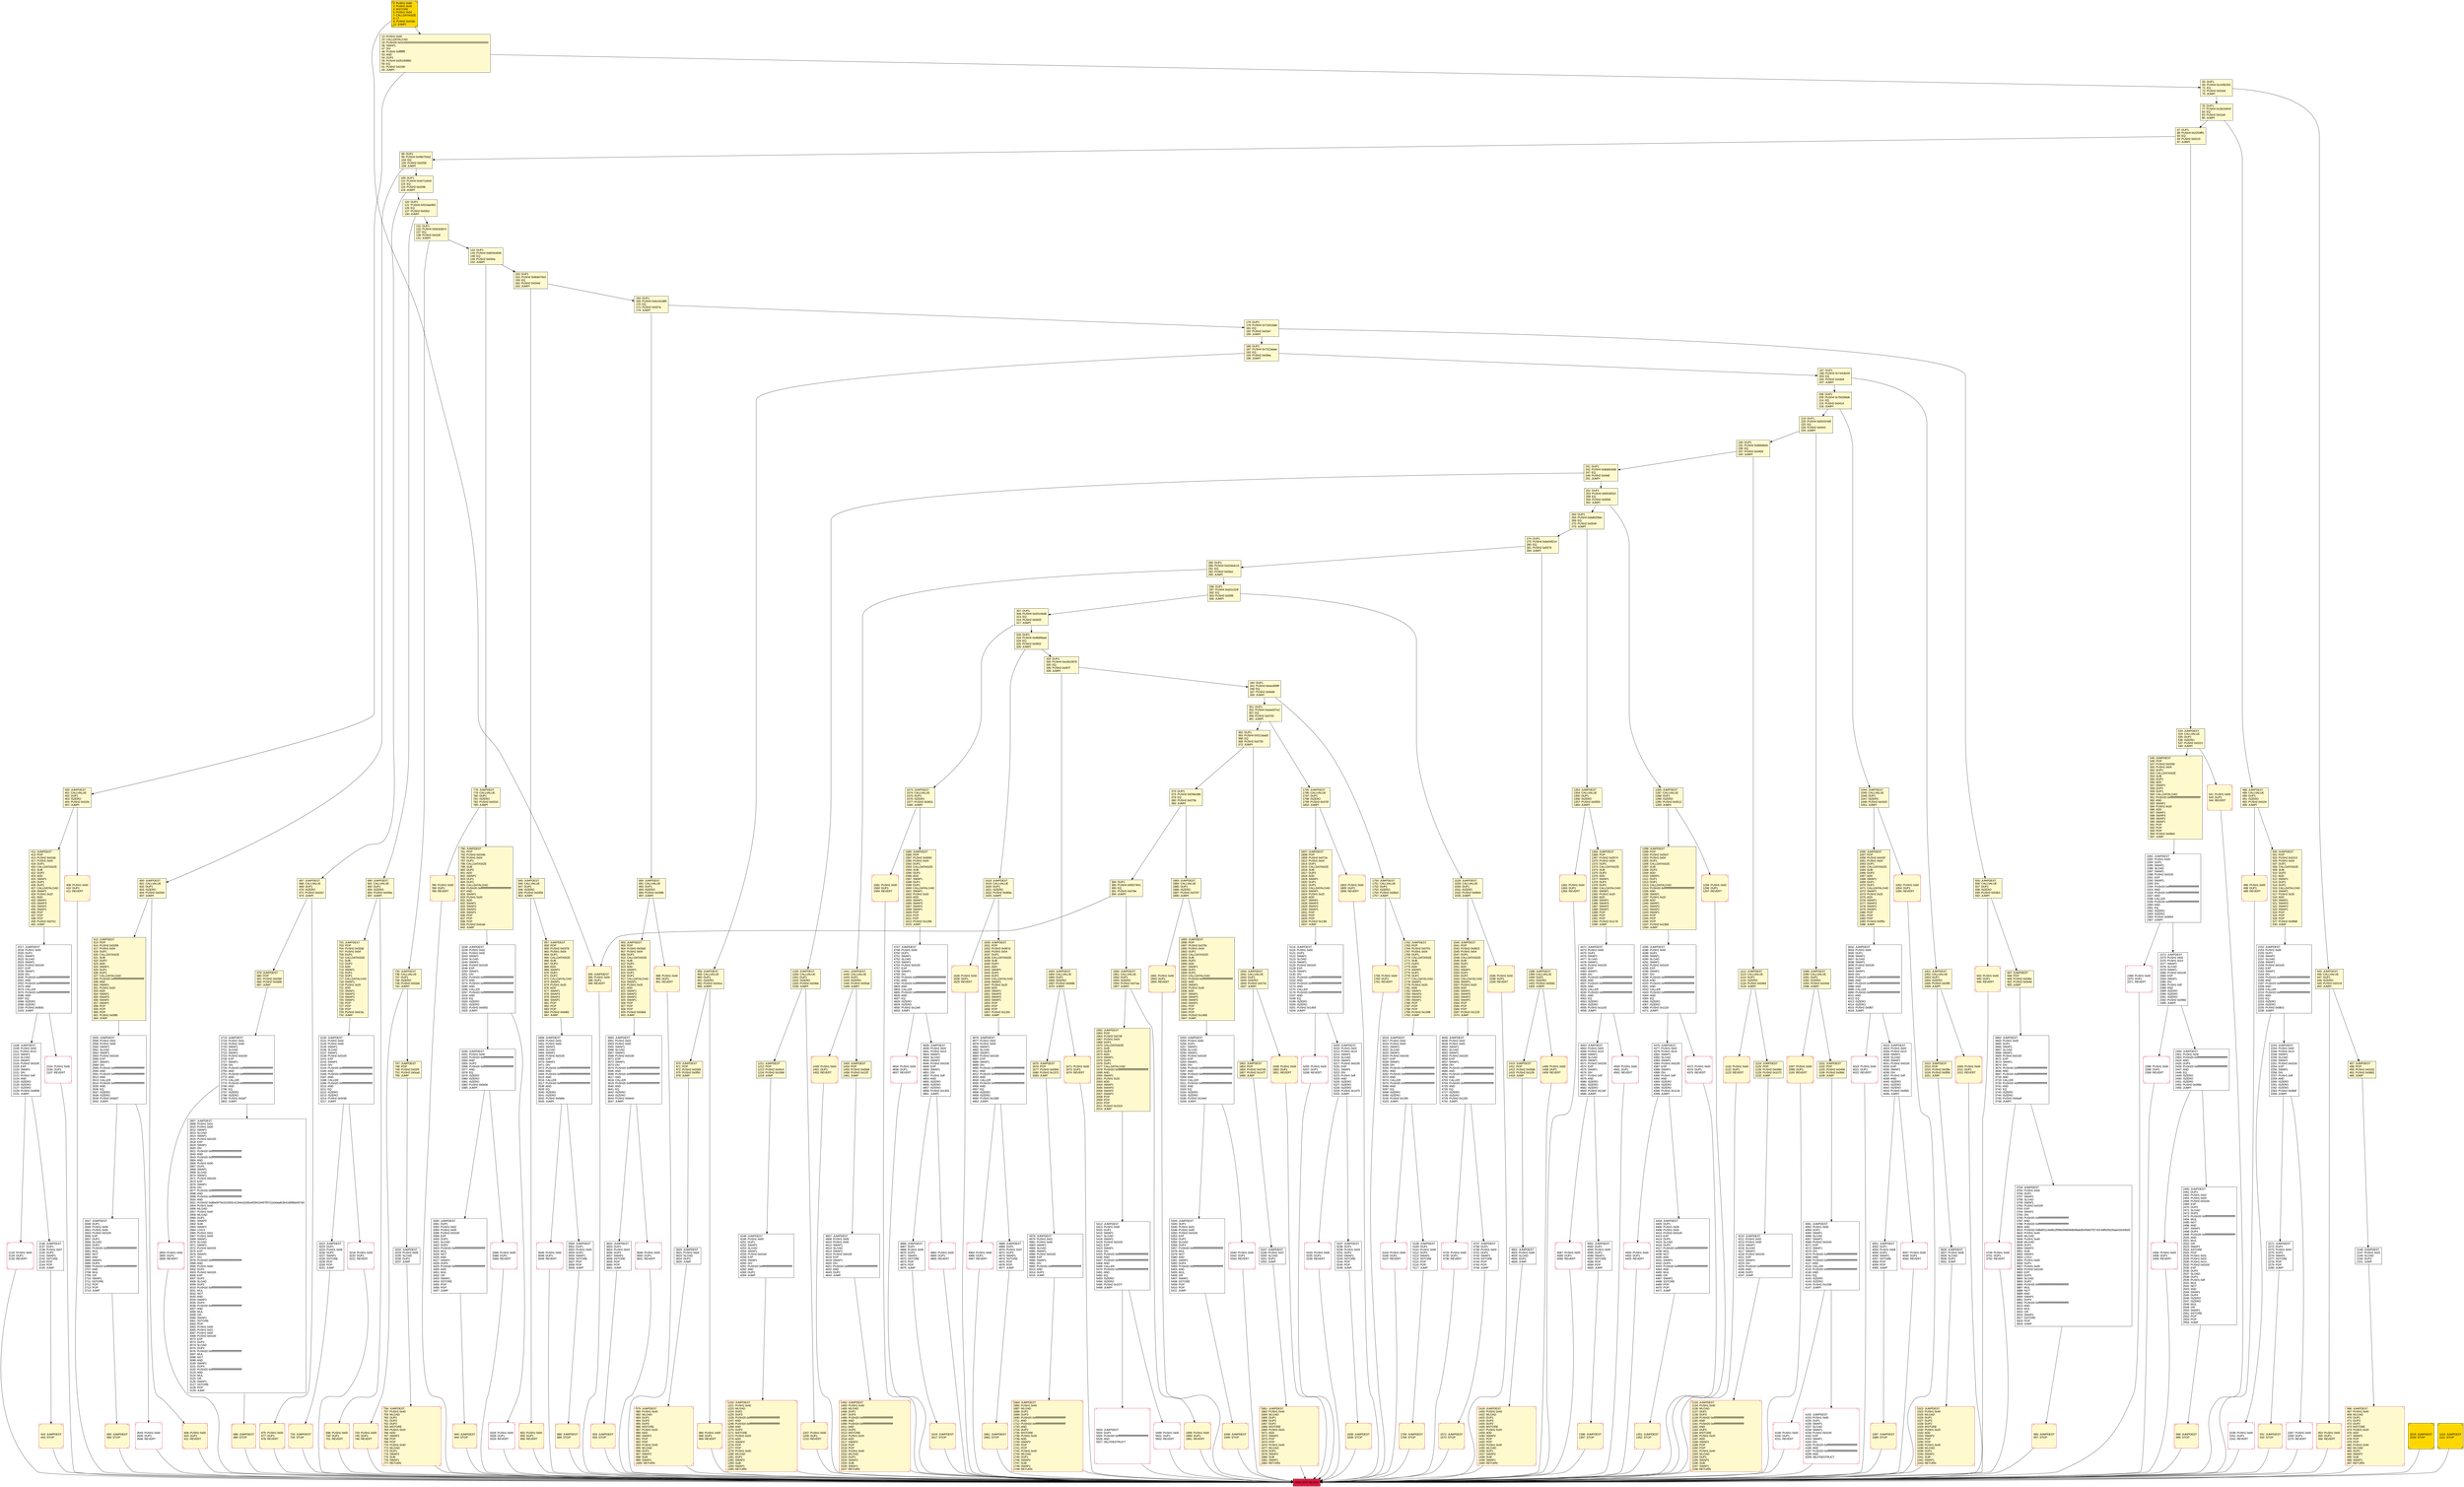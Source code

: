 digraph G {
bgcolor=transparent rankdir=UD;
node [shape=box style=filled color=black fillcolor=white fontname=arial fontcolor=black];
5118 [label="5118: JUMPDEST\l5119: PUSH1 0x00\l5121: DUP1\l5122: SWAP1\l5123: SLOAD\l5124: SWAP1\l5125: PUSH2 0x0100\l5128: EXP\l5129: SWAP1\l5130: DIV\l5131: PUSH20 0xffffffffffffffffffffffffffffffffffffffff\l5152: AND\l5153: PUSH20 0xffffffffffffffffffffffffffffffffffffffff\l5174: AND\l5175: CALLER\l5176: PUSH20 0xffffffffffffffffffffffffffffffffffffffff\l5197: AND\l5198: EQ\l5199: ISZERO\l5200: ISZERO\l5201: PUSH2 0x1459\l5204: JUMPI\l" ];
219 [label="219: DUP1\l220: PUSH4 0x83197ef0\l225: EQ\l226: PUSH2 0x0441\l229: JUMPI\l" fillcolor=lemonchiffon ];
735 [label="735: JUMPDEST\l736: CALLVALUE\l737: DUP1\l738: ISZERO\l739: PUSH2 0x02eb\l742: JUMPI\l" fillcolor=lemonchiffon ];
1958 [label="1958: PUSH1 0x00\l1960: DUP1\l1961: REVERT\l" fillcolor=lemonchiffon shape=Msquare color=crimson ];
1449 [label="1449: PUSH1 0x00\l1451: DUP1\l1452: REVERT\l" fillcolor=lemonchiffon shape=Msquare color=crimson ];
1948 [label="1948: JUMPDEST\l1949: STOP\l" fillcolor=lemonchiffon shape=Msquare color=crimson ];
208 [label="208: DUP1\l209: PUSH4 0x7b02b6de\l214: EQ\l215: PUSH2 0x0414\l218: JUMPI\l" fillcolor=lemonchiffon ];
2152 [label="2152: JUMPDEST\l2153: PUSH1 0x00\l2155: DUP1\l2156: SWAP1\l2157: SLOAD\l2158: SWAP1\l2159: PUSH2 0x0100\l2162: EXP\l2163: SWAP1\l2164: DIV\l2165: PUSH20 0xffffffffffffffffffffffffffffffffffffffff\l2186: AND\l2187: PUSH20 0xffffffffffffffffffffffffffffffffffffffff\l2208: AND\l2209: CALLER\l2210: PUSH20 0xffffffffffffffffffffffffffffffffffffffff\l2231: AND\l2232: EQ\l2233: ISZERO\l2234: ISZERO\l2235: PUSH2 0x08c3\l2238: JUMPI\l" ];
943 [label="943: PUSH1 0x00\l945: DUP1\l946: REVERT\l" fillcolor=lemonchiffon shape=Msquare color=crimson ];
4019 [label="4019: PUSH1 0x00\l4021: DUP1\l4022: REVERT\l" shape=Msquare color=crimson ];
186 [label="186: DUP1\l187: PUSH4 0x7312aaae\l192: EQ\l193: PUSH2 0x03be\l196: JUMPI\l" fillcolor=lemonchiffon ];
1750 [label="1750: JUMPDEST\l1751: CALLVALUE\l1752: DUP1\l1753: ISZERO\l1754: PUSH2 0x06e2\l1757: JUMPI\l" fillcolor=lemonchiffon ];
142 [label="142: DUP1\l143: PUSH4 0x60344938\l148: EQ\l149: PUSH2 0x030a\l152: JUMPI\l" fillcolor=lemonchiffon ];
4152 [label="4152: JUMPDEST\l4153: PUSH1 0x00\l4155: DUP1\l4156: SWAP1\l4157: SLOAD\l4158: SWAP1\l4159: PUSH2 0x0100\l4162: EXP\l4163: SWAP1\l4164: DIV\l4165: PUSH20 0xffffffffffffffffffffffffffffffffffffffff\l4186: AND\l4187: PUSH20 0xffffffffffffffffffffffffffffffffffffffff\l4208: AND\l4209: SELFDESTRUCT\l" shape=Msquare color=crimson ];
1852 [label="1852: JUMPDEST\l1853: POP\l1854: PUSH2 0x0745\l1857: PUSH2 0x147f\l1860: JUMP\l" fillcolor=lemonchiffon ];
362 [label="362: DUP1\l363: PUSH4 0xf213aad2\l368: EQ\l369: PUSH2 0x0730\l372: JUMPI\l" fillcolor=lemonchiffon ];
898 [label="898: PUSH1 0x00\l900: DUP1\l901: REVERT\l" fillcolor=lemonchiffon shape=Msquare color=crimson ];
1630 [label="1630: JUMPDEST\l1631: POP\l1632: PUSH2 0x067d\l1635: PUSH1 0x04\l1637: DUP1\l1638: CALLDATASIZE\l1639: SUB\l1640: DUP2\l1641: ADD\l1642: SWAP1\l1643: DUP1\l1644: DUP1\l1645: CALLDATALOAD\l1646: SWAP1\l1647: PUSH1 0x20\l1649: ADD\l1650: SWAP1\l1651: SWAP3\l1652: SWAP2\l1653: SWAP1\l1654: POP\l1655: POP\l1656: POP\l1657: PUSH2 0x130c\l1660: JUMP\l" fillcolor=lemonchiffon ];
970 [label="970: JUMPDEST\l971: POP\l972: PUSH2 0x03d3\l975: PUSH2 0x0f50\l978: JUMP\l" fillcolor=lemonchiffon ];
679 [label="679: JUMPDEST\l680: POP\l681: PUSH2 0x02b0\l684: PUSH2 0x0a9b\l687: JUMP\l" fillcolor=lemonchiffon ];
956 [label="956: JUMPDEST\l957: STOP\l" fillcolor=lemonchiffon shape=Msquare color=crimson ];
1441 [label="1441: JUMPDEST\l1442: CALLVALUE\l1443: DUP1\l1444: ISZERO\l1445: PUSH2 0x05ad\l1448: JUMPI\l" fillcolor=lemonchiffon ];
902 [label="902: JUMPDEST\l903: POP\l904: PUSH2 0x03a5\l907: PUSH1 0x04\l909: DUP1\l910: CALLDATASIZE\l911: SUB\l912: DUP2\l913: ADD\l914: SWAP1\l915: DUP1\l916: DUP1\l917: CALLDATALOAD\l918: SWAP1\l919: PUSH1 0x20\l921: ADD\l922: SWAP1\l923: SWAP3\l924: SWAP2\l925: SWAP1\l926: POP\l927: POP\l928: POP\l929: PUSH2 0x0de8\l932: JUMP\l" fillcolor=lemonchiffon ];
443 [label="443: JUMPDEST\l444: STOP\l" fillcolor=lemonchiffon shape=Msquare color=crimson ];
933 [label="933: JUMPDEST\l934: STOP\l" fillcolor=lemonchiffon shape=Msquare color=crimson ];
1419 [label="1419: JUMPDEST\l1420: PUSH1 0x40\l1422: MLOAD\l1423: DUP1\l1424: DUP3\l1425: DUP2\l1426: MSTORE\l1427: PUSH1 0x20\l1429: ADD\l1430: SWAP2\l1431: POP\l1432: POP\l1433: PUSH1 0x40\l1435: MLOAD\l1436: DUP1\l1437: SWAP2\l1438: SUB\l1439: SWAP1\l1440: RETURN\l" fillcolor=lemonchiffon shape=Msquare color=crimson ];
408 [label="408: PUSH1 0x00\l410: DUP1\l411: REVERT\l" fillcolor=lemonchiffon shape=Msquare color=crimson ];
2456 [label="2456: PUSH1 0x00\l2458: DUP1\l2459: REVERT\l" shape=Msquare color=crimson ];
690 [label="690: JUMPDEST\l691: CALLVALUE\l692: DUP1\l693: ISZERO\l694: PUSH2 0x02be\l697: JUMPI\l" fillcolor=lemonchiffon ];
0 [label="0: PUSH1 0x80\l2: PUSH1 0x40\l4: MSTORE\l5: PUSH1 0x04\l7: CALLDATASIZE\l8: LT\l9: PUSH2 0x018b\l12: JUMPI\l" fillcolor=lemonchiffon shape=Msquare fillcolor=gold ];
5247 [label="5247: JUMPDEST\l5248: PUSH1 0x07\l5250: SLOAD\l5251: DUP2\l5252: JUMP\l" ];
4587 [label="4587: PUSH1 0x00\l4589: DUP1\l4590: REVERT\l" shape=Msquare color=crimson ];
2015 [label="2015: JUMPDEST\l2016: STOP\l" fillcolor=lemonchiffon shape=Msquare fillcolor=gold ];
1022 [label="1022: JUMPDEST\l1023: PUSH1 0x40\l1025: MLOAD\l1026: DUP1\l1027: DUP3\l1028: DUP2\l1029: MSTORE\l1030: PUSH1 0x20\l1032: ADD\l1033: SWAP2\l1034: POP\l1035: POP\l1036: PUSH1 0x40\l1038: MLOAD\l1039: DUP1\l1040: SWAP2\l1041: SUB\l1042: SWAP1\l1043: RETURN\l" fillcolor=lemonchiffon shape=Msquare color=crimson ];
1009 [label="1009: PUSH1 0x00\l1011: DUP1\l1012: REVERT\l" fillcolor=lemonchiffon shape=Msquare color=crimson ];
1573 [label="1573: JUMPDEST\l1574: CALLVALUE\l1575: DUP1\l1576: ISZERO\l1577: PUSH2 0x0631\l1580: JUMPI\l" fillcolor=lemonchiffon ];
496 [label="496: PUSH1 0x00\l498: DUP1\l499: REVERT\l" fillcolor=lemonchiffon shape=Msquare color=crimson ];
5104 [label="5104: PUSH1 0x00\l5106: DUP1\l5107: REVERT\l" shape=Msquare color=crimson ];
285 [label="285: DUP1\l286: PUSH4 0xd16edc15\l291: EQ\l292: PUSH2 0x05a1\l295: JUMPI\l" fillcolor=lemonchiffon ];
3652 [label="3652: JUMPDEST\l3653: DUP1\l3654: PUSH1 0x03\l3656: DUP2\l3657: SWAP1\l3658: SSTORE\l3659: POP\l3660: POP\l3661: JUMP\l" ];
3232 [label="3232: JUMPDEST\l3233: PUSH1 0x05\l3235: SLOAD\l3236: DUP2\l3237: JUMP\l" ];
958 [label="958: JUMPDEST\l959: CALLVALUE\l960: DUP1\l961: ISZERO\l962: PUSH2 0x03ca\l965: JUMPI\l" fillcolor=lemonchiffon ];
5237 [label="5237: JUMPDEST\l5238: DUP1\l5239: PUSH1 0x04\l5241: DUP2\l5242: SWAP1\l5243: SSTORE\l5244: POP\l5245: POP\l5246: JUMP\l" ];
979 [label="979: JUMPDEST\l980: PUSH1 0x40\l982: MLOAD\l983: DUP1\l984: DUP3\l985: DUP2\l986: MSTORE\l987: PUSH1 0x20\l989: ADD\l990: SWAP2\l991: POP\l992: POP\l993: PUSH1 0x40\l995: MLOAD\l996: DUP1\l997: SWAP2\l998: SUB\l999: SWAP1\l1000: RETURN\l" fillcolor=lemonchiffon shape=Msquare color=crimson ];
466 [label="466: JUMPDEST\l467: PUSH1 0x40\l469: MLOAD\l470: DUP1\l471: DUP3\l472: DUP2\l473: MSTORE\l474: PUSH1 0x20\l476: ADD\l477: SWAP2\l478: POP\l479: POP\l480: PUSH1 0x40\l482: MLOAD\l483: DUP1\l484: SWAP2\l485: SUB\l486: SWAP1\l487: RETURN\l" fillcolor=lemonchiffon shape=Msquare color=crimson ];
453 [label="453: PUSH1 0x00\l455: DUP1\l456: REVERT\l" fillcolor=lemonchiffon shape=Msquare color=crimson ];
1211 [label="1211: JUMPDEST\l1212: POP\l1213: PUSH2 0x04c4\l1216: PUSH2 0x1098\l1219: JUMP\l" fillcolor=lemonchiffon ];
5344 [label="5344: JUMPDEST\l5345: DUP1\l5346: PUSH1 0x01\l5348: PUSH1 0x00\l5350: PUSH2 0x0100\l5353: EXP\l5354: DUP2\l5355: SLOAD\l5356: DUP2\l5357: PUSH20 0xffffffffffffffffffffffffffffffffffffffff\l5378: MUL\l5379: NOT\l5380: AND\l5381: SWAP1\l5382: DUP4\l5383: PUSH20 0xffffffffffffffffffffffffffffffffffffffff\l5404: AND\l5405: MUL\l5406: OR\l5407: SWAP1\l5408: SSTORE\l5409: POP\l5410: POP\l5411: JUMP\l" ];
966 [label="966: PUSH1 0x00\l968: DUP1\l969: REVERT\l" fillcolor=lemonchiffon shape=Msquare color=crimson ];
241 [label="241: DUP1\l242: PUSH4 0x8da5cb5b\l247: EQ\l248: PUSH2 0x04af\l251: JUMPI\l" fillcolor=lemonchiffon ];
4047 [label="4047: PUSH1 0x00\l4049: DUP1\l4050: REVERT\l" shape=Msquare color=crimson ];
4559 [label="4559: PUSH1 0x00\l4561: DUP1\l4562: REVERT\l" shape=Msquare color=crimson ];
600 [label="600: JUMPDEST\l601: CALLVALUE\l602: DUP1\l603: ISZERO\l604: PUSH2 0x0264\l607: JUMPI\l" fillcolor=lemonchiffon ];
274 [label="274: DUP1\l275: PUSH4 0xbe54f214\l280: EQ\l281: PUSH2 0x0576\l284: JUMPI\l" fillcolor=lemonchiffon ];
3390 [label="3390: JUMPDEST\l3391: DUP1\l3392: PUSH1 0x02\l3394: PUSH1 0x00\l3396: PUSH2 0x0100\l3399: EXP\l3400: DUP2\l3401: SLOAD\l3402: DUP2\l3403: PUSH20 0xffffffffffffffffffffffffffffffffffffffff\l3424: MUL\l3425: NOT\l3426: AND\l3427: SWAP1\l3428: DUP4\l3429: PUSH20 0xffffffffffffffffffffffffffffffffffffffff\l3450: AND\l3451: MUL\l3452: OR\l3453: SWAP1\l3454: SSTORE\l3455: POP\l3456: POP\l3457: JUMP\l" ];
3546 [label="3546: PUSH1 0x00\l3548: DUP1\l3549: REVERT\l" shape=Msquare color=crimson ];
230 [label="230: DUP1\l231: PUSH4 0x86b0befc\l236: EQ\l237: PUSH2 0x0458\l240: JUMPI\l" fillcolor=lemonchiffon ];
2136 [label="2136: JUMPDEST\l2137: DUP1\l2138: PUSH1 0x07\l2140: DUP2\l2141: SWAP1\l2142: SSTORE\l2143: POP\l2144: POP\l2145: JUMP\l" ];
1840 [label="1840: JUMPDEST\l1841: CALLVALUE\l1842: DUP1\l1843: ISZERO\l1844: PUSH2 0x073c\l1847: JUMPI\l" fillcolor=lemonchiffon ];
1675 [label="1675: JUMPDEST\l1676: POP\l1677: PUSH2 0x0694\l1680: PUSH2 0x1372\l1683: JUMP\l" fillcolor=lemonchiffon ];
2460 [label="2460: JUMPDEST\l2461: DUP1\l2462: PUSH1 0x02\l2464: PUSH1 0x00\l2466: PUSH2 0x0100\l2469: EXP\l2470: DUP2\l2471: SLOAD\l2472: DUP2\l2473: PUSH20 0xffffffffffffffffffffffffffffffffffffffff\l2494: MUL\l2495: NOT\l2496: AND\l2497: SWAP1\l2498: DUP4\l2499: PUSH20 0xffffffffffffffffffffffffffffffffffffffff\l2520: AND\l2521: MUL\l2522: OR\l2523: SWAP1\l2524: SSTORE\l2525: POP\l2526: PUSH1 0x01\l2528: PUSH1 0x02\l2530: PUSH1 0x14\l2532: PUSH2 0x0100\l2535: EXP\l2536: DUP2\l2537: SLOAD\l2538: DUP2\l2539: PUSH1 0xff\l2541: MUL\l2542: NOT\l2543: AND\l2544: SWAP1\l2545: DUP4\l2546: ISZERO\l2547: ISZERO\l2548: MUL\l2549: OR\l2550: SWAP1\l2551: SSTORE\l2552: POP\l2553: POP\l2554: JUMP\l" ];
1895 [label="1895: JUMPDEST\l1896: POP\l1897: PUSH2 0x079c\l1900: PUSH1 0x04\l1902: DUP1\l1903: CALLDATASIZE\l1904: SUB\l1905: DUP2\l1906: ADD\l1907: SWAP1\l1908: DUP1\l1909: DUP1\l1910: CALLDATALOAD\l1911: PUSH20 0xffffffffffffffffffffffffffffffffffffffff\l1932: AND\l1933: SWAP1\l1934: PUSH1 0x20\l1936: ADD\l1937: SWAP1\l1938: SWAP3\l1939: SWAP2\l1940: SWAP1\l1941: POP\l1942: POP\l1943: POP\l1944: PUSH2 0x1485\l1947: JUMP\l" fillcolor=lemonchiffon ];
65 [label="65: DUP1\l66: PUSH4 0x14361fd1\l71: EQ\l72: PUSH2 0x01bd\l75: JUMPI\l" fillcolor=lemonchiffon ];
4400 [label="4400: PUSH1 0x00\l4402: DUP1\l4403: REVERT\l" shape=Msquare color=crimson ];
412 [label="412: JUMPDEST\l413: POP\l414: PUSH2 0x01bb\l417: PUSH1 0x04\l419: DUP1\l420: CALLDATASIZE\l421: SUB\l422: DUP2\l423: ADD\l424: SWAP1\l425: DUP1\l426: DUP1\l427: CALLDATALOAD\l428: SWAP1\l429: PUSH1 0x20\l431: ADD\l432: SWAP1\l433: SWAP3\l434: SWAP2\l435: SWAP1\l436: POP\l437: POP\l438: POP\l439: PUSH2 0x07e1\l442: JUMP\l" fillcolor=lemonchiffon ];
1793 [label="1793: JUMPDEST\l1794: STOP\l" fillcolor=lemonchiffon shape=Msquare color=crimson ];
612 [label="612: JUMPDEST\l613: POP\l614: PUSH2 0x0299\l617: PUSH1 0x04\l619: DUP1\l620: CALLDATASIZE\l621: SUB\l622: DUP2\l623: ADD\l624: SWAP1\l625: DUP1\l626: DUP1\l627: CALLDATALOAD\l628: PUSH20 0xffffffffffffffffffffffffffffffffffffffff\l649: AND\l650: SWAP1\l651: PUSH1 0x20\l653: ADD\l654: SWAP1\l655: SWAP3\l656: SWAP2\l657: SWAP1\l658: POP\l659: POP\l660: POP\l661: PUSH2 0x09fb\l664: JUMP\l" fillcolor=lemonchiffon ];
947 [label="947: JUMPDEST\l948: POP\l949: PUSH2 0x03bc\l952: PUSH2 0x0e4e\l955: JUMP\l" fillcolor=lemonchiffon ];
1848 [label="1848: PUSH1 0x00\l1850: DUP1\l1851: REVERT\l" fillcolor=lemonchiffon shape=Msquare color=crimson ];
318 [label="318: DUP1\l319: PUSH4 0xd8df9aad\l324: EQ\l325: PUSH2 0x0652\l328: JUMPI\l" fillcolor=lemonchiffon ];
3386 [label="3386: PUSH1 0x00\l3388: DUP1\l3389: REVERT\l" shape=Msquare color=crimson ];
545 [label="545: JUMPDEST\l546: POP\l547: PUSH2 0x0256\l550: PUSH1 0x04\l552: DUP1\l553: CALLDATASIZE\l554: SUB\l555: DUP2\l556: ADD\l557: SWAP1\l558: DUP1\l559: DUP1\l560: CALLDATALOAD\l561: PUSH20 0xffffffffffffffffffffffffffffffffffffffff\l582: AND\l583: SWAP1\l584: PUSH1 0x20\l586: ADD\l587: SWAP1\l588: SWAP3\l589: SWAP2\l590: SWAP1\l591: POP\l592: POP\l593: POP\l594: PUSH2 0x08e9\l597: JUMP\l" fillcolor=lemonchiffon ];
1044 [label="1044: JUMPDEST\l1045: CALLVALUE\l1046: DUP1\l1047: ISZERO\l1048: PUSH2 0x0420\l1051: JUMPI\l" fillcolor=lemonchiffon ];
4061 [label="4061: JUMPDEST\l4062: PUSH1 0x00\l4064: DUP1\l4065: SWAP1\l4066: SLOAD\l4067: SWAP1\l4068: PUSH2 0x0100\l4071: EXP\l4072: SWAP1\l4073: DIV\l4074: PUSH20 0xffffffffffffffffffffffffffffffffffffffff\l4095: AND\l4096: PUSH20 0xffffffffffffffffffffffffffffffffffffffff\l4117: AND\l4118: CALLER\l4119: PUSH20 0xffffffffffffffffffffffffffffffffffffffff\l4140: AND\l4141: EQ\l4142: ISZERO\l4143: ISZERO\l4144: PUSH2 0x1038\l4147: JUMPI\l" ];
457 [label="457: JUMPDEST\l458: POP\l459: PUSH2 0x01d2\l462: PUSH2 0x0862\l465: JUMP\l" fillcolor=lemonchiffon ];
296 [label="296: DUP1\l297: PUSH4 0xd21cf24f\l302: EQ\l303: PUSH2 0x05f8\l306: JUMPI\l" fillcolor=lemonchiffon ];
2281 [label="2281: JUMPDEST\l2282: PUSH1 0x00\l2284: DUP1\l2285: SWAP1\l2286: SLOAD\l2287: SWAP1\l2288: PUSH2 0x0100\l2291: EXP\l2292: SWAP1\l2293: DIV\l2294: PUSH20 0xffffffffffffffffffffffffffffffffffffffff\l2315: AND\l2316: PUSH20 0xffffffffffffffffffffffffffffffffffffffff\l2337: AND\l2338: CALLER\l2339: PUSH20 0xffffffffffffffffffffffffffffffffffffffff\l2360: AND\l2361: EQ\l2362: ISZERO\l2363: ISZERO\l2364: PUSH2 0x0944\l2367: JUMPI\l" ];
1803 [label="1803: PUSH1 0x00\l1805: DUP1\l1806: REVERT\l" fillcolor=lemonchiffon shape=Msquare color=crimson ];
4737 [label="4737: JUMPDEST\l4738: DUP1\l4739: PUSH1 0x04\l4741: DUP2\l4742: SWAP1\l4743: SSTORE\l4744: POP\l4745: POP\l4746: JUMP\l" ];
263 [label="263: DUP1\l264: PUSH4 0xbd6206ec\l269: EQ\l270: PUSH2 0x0549\l273: JUMPI\l" fillcolor=lemonchiffon ];
702 [label="702: JUMPDEST\l703: POP\l704: PUSH2 0x02dd\l707: PUSH1 0x04\l709: DUP1\l710: CALLDATASIZE\l711: SUB\l712: DUP2\l713: ADD\l714: SWAP1\l715: DUP1\l716: DUP1\l717: CALLDATALOAD\l718: SWAP1\l719: PUSH1 0x20\l721: ADD\l722: SWAP1\l723: SWAP3\l724: SWAP2\l725: SWAP1\l726: POP\l727: POP\l728: POP\l729: PUSH2 0x0c3a\l732: JUMP\l" fillcolor=lemonchiffon ];
1294 [label="1294: PUSH1 0x00\l1296: DUP1\l1297: REVERT\l" fillcolor=lemonchiffon shape=Msquare color=crimson ];
786 [label="786: PUSH1 0x00\l788: DUP1\l789: REVERT\l" fillcolor=lemonchiffon shape=Msquare color=crimson ];
3222 [label="3222: JUMPDEST\l3223: DUP1\l3224: PUSH1 0x08\l3226: DUP2\l3227: SWAP1\l3228: SSTORE\l3229: POP\l3230: POP\l3231: JUMP\l" ];
4372 [label="4372: PUSH1 0x00\l4374: DUP1\l4375: REVERT\l" shape=Msquare color=crimson ];
1838 [label="1838: JUMPDEST\l1839: STOP\l" fillcolor=lemonchiffon shape=Msquare color=crimson ];
1199 [label="1199: JUMPDEST\l1200: CALLVALUE\l1201: DUP1\l1202: ISZERO\l1203: PUSH2 0x04bb\l1206: JUMPI\l" fillcolor=lemonchiffon ];
1891 [label="1891: PUSH1 0x00\l1893: DUP1\l1894: REVERT\l" fillcolor=lemonchiffon shape=Msquare color=crimson ];
2647 [label="2647: JUMPDEST\l2648: DUP1\l2649: PUSH1 0x09\l2651: PUSH1 0x00\l2653: PUSH2 0x0100\l2656: EXP\l2657: DUP2\l2658: SLOAD\l2659: DUP2\l2660: PUSH20 0xffffffffffffffffffffffffffffffffffffffff\l2681: MUL\l2682: NOT\l2683: AND\l2684: SWAP1\l2685: DUP4\l2686: PUSH20 0xffffffffffffffffffffffffffffffffffffffff\l2707: AND\l2708: MUL\l2709: OR\l2710: SWAP1\l2711: SSTORE\l2712: POP\l2713: POP\l2714: JUMP\l" ];
2146 [label="2146: JUMPDEST\l2147: PUSH1 0x03\l2149: SLOAD\l2150: DUP2\l2151: JUMP\l" ];
4964 [label="4964: PUSH1 0x00\l4966: DUP1\l4967: REVERT\l" shape=Msquare color=crimson ];
131 [label="131: DUP1\l132: PUSH4 0x5e3cbb7c\l137: EQ\l138: PUSH2 0x02df\l141: JUMPI\l" fillcolor=lemonchiffon ];
790 [label="790: JUMPDEST\l791: POP\l792: PUSH2 0x034b\l795: PUSH1 0x04\l797: DUP1\l798: CALLDATASIZE\l799: SUB\l800: DUP2\l801: ADD\l802: SWAP1\l803: DUP1\l804: DUP1\l805: CALLDATALOAD\l806: PUSH20 0xffffffffffffffffffffffffffffffffffffffff\l827: AND\l828: SWAP1\l829: PUSH1 0x20\l831: ADD\l832: SWAP1\l833: SWAP3\l834: SWAP2\l835: SWAP1\l836: POP\l837: POP\l838: POP\l839: PUSH2 0x0ca6\l842: JUMP\l" fillcolor=lemonchiffon ];
2271 [label="2271: JUMPDEST\l2272: DUP1\l2273: PUSH1 0x03\l2275: DUP2\l2276: SWAP1\l2277: SSTORE\l2278: POP\l2279: POP\l2280: JUMP\l" ];
2017 [label="2017: JUMPDEST\l2018: PUSH1 0x00\l2020: DUP1\l2021: SWAP1\l2022: SLOAD\l2023: SWAP1\l2024: PUSH2 0x0100\l2027: EXP\l2028: SWAP1\l2029: DIV\l2030: PUSH20 0xffffffffffffffffffffffffffffffffffffffff\l2051: AND\l2052: PUSH20 0xffffffffffffffffffffffffffffffffffffffff\l2073: AND\l2074: CALLER\l2075: PUSH20 0xffffffffffffffffffffffffffffffffffffffff\l2096: AND\l2097: EQ\l2098: ISZERO\l2099: ISZERO\l2100: PUSH2 0x083c\l2103: JUMPI\l" ];
2715 [label="2715: JUMPDEST\l2716: PUSH1 0x01\l2718: PUSH1 0x00\l2720: SWAP1\l2721: SLOAD\l2722: SWAP1\l2723: PUSH2 0x0100\l2726: EXP\l2727: SWAP1\l2728: DIV\l2729: PUSH20 0xffffffffffffffffffffffffffffffffffffffff\l2750: AND\l2751: PUSH20 0xffffffffffffffffffffffffffffffffffffffff\l2772: AND\l2773: CALLER\l2774: PUSH20 0xffffffffffffffffffffffffffffffffffffffff\l2795: AND\l2796: EQ\l2797: ISZERO\l2798: ISZERO\l2799: PUSH2 0x0af7\l2802: JUMPI\l" ];
4607 [label="4607: JUMPDEST\l4608: PUSH1 0x09\l4610: PUSH1 0x00\l4612: SWAP1\l4613: SLOAD\l4614: SWAP1\l4615: PUSH2 0x0100\l4618: EXP\l4619: SWAP1\l4620: DIV\l4621: PUSH20 0xffffffffffffffffffffffffffffffffffffffff\l4642: AND\l4643: DUP2\l4644: JUMP\l" ];
109 [label="109: DUP1\l110: PUSH4 0x4e71e0c8\l115: EQ\l116: PUSH2 0x029b\l119: JUMPI\l" fillcolor=lemonchiffon ];
778 [label="778: JUMPDEST\l779: CALLVALUE\l780: DUP1\l781: ISZERO\l782: PUSH2 0x0316\l785: JUMPI\l" fillcolor=lemonchiffon ];
1351 [label="1351: JUMPDEST\l1352: STOP\l" fillcolor=lemonchiffon shape=Msquare color=crimson ];
153 [label="153: DUP1\l154: PUSH4 0x6b847dc0\l159: EQ\l160: PUSH2 0x034d\l163: JUMPI\l" fillcolor=lemonchiffon ];
3130 [label="3130: JUMPDEST\l3131: PUSH1 0x02\l3133: PUSH1 0x00\l3135: SWAP1\l3136: SLOAD\l3137: SWAP1\l3138: PUSH2 0x0100\l3141: EXP\l3142: SWAP1\l3143: DIV\l3144: PUSH20 0xffffffffffffffffffffffffffffffffffffffff\l3165: AND\l3166: PUSH20 0xffffffffffffffffffffffffffffffffffffffff\l3187: AND\l3188: CALLER\l3189: PUSH20 0xffffffffffffffffffffffffffffffffffffffff\l3210: AND\l3211: EQ\l3212: ISZERO\l3213: ISZERO\l3214: PUSH2 0x0c96\l3217: JUMPI\l" ];
1365 [label="1365: JUMPDEST\l1366: POP\l1367: PUSH2 0x0574\l1370: PUSH1 0x04\l1372: DUP1\l1373: CALLDATASIZE\l1374: SUB\l1375: DUP2\l1376: ADD\l1377: SWAP1\l1378: DUP1\l1379: DUP1\l1380: CALLDATALOAD\l1381: SWAP1\l1382: PUSH1 0x20\l1384: ADD\l1385: SWAP1\l1386: SWAP3\l1387: SWAP2\l1388: SWAP1\l1389: POP\l1390: POP\l1391: POP\l1392: PUSH2 0x1178\l1395: JUMP\l" fillcolor=lemonchiffon ];
3560 [label="3560: JUMPDEST\l3561: PUSH1 0x02\l3563: PUSH1 0x00\l3565: SWAP1\l3566: SLOAD\l3567: SWAP1\l3568: PUSH2 0x0100\l3571: EXP\l3572: SWAP1\l3573: DIV\l3574: PUSH20 0xffffffffffffffffffffffffffffffffffffffff\l3595: AND\l3596: PUSH20 0xffffffffffffffffffffffffffffffffffffffff\l3617: AND\l3618: CALLER\l3619: PUSH20 0xffffffffffffffffffffffffffffffffffffffff\l3640: AND\l3641: EQ\l3642: ISZERO\l3643: ISZERO\l3644: PUSH2 0x0e44\l3647: JUMPI\l" ];
5499 [label="5499: PUSH1 0x00\l5501: DUP1\l5502: REVERT\l" shape=Msquare color=crimson ];
843 [label="843: JUMPDEST\l844: STOP\l" fillcolor=lemonchiffon shape=Msquare color=crimson ];
1406 [label="1406: PUSH1 0x00\l1408: DUP1\l1409: REVERT\l" fillcolor=lemonchiffon shape=Msquare color=crimson ];
1396 [label="1396: JUMPDEST\l1397: STOP\l" fillcolor=lemonchiffon shape=Msquare color=crimson ];
2368 [label="2368: PUSH1 0x00\l2370: DUP1\l2371: REVERT\l" shape=Msquare color=crimson ];
1462 [label="1462: JUMPDEST\l1463: PUSH1 0x40\l1465: MLOAD\l1466: DUP1\l1467: DUP3\l1468: PUSH20 0xffffffffffffffffffffffffffffffffffffffff\l1489: AND\l1490: PUSH20 0xffffffffffffffffffffffffffffffffffffffff\l1511: AND\l1512: DUP2\l1513: MSTORE\l1514: PUSH1 0x20\l1516: ADD\l1517: SWAP2\l1518: POP\l1519: POP\l1520: PUSH1 0x40\l1522: MLOAD\l1523: DUP1\l1524: SWAP2\l1525: SUB\l1526: SWAP1\l1527: RETURN\l" fillcolor=lemonchiffon shape=Msquare color=crimson ];
1795 [label="1795: JUMPDEST\l1796: CALLVALUE\l1797: DUP1\l1798: ISZERO\l1799: PUSH2 0x070f\l1802: JUMPI\l" fillcolor=lemonchiffon ];
888 [label="888: JUMPDEST\l889: STOP\l" fillcolor=lemonchiffon shape=Msquare color=crimson ];
4978 [label="4978: JUMPDEST\l4979: PUSH1 0x01\l4981: PUSH1 0x00\l4983: SWAP1\l4984: SLOAD\l4985: SWAP1\l4986: PUSH2 0x0100\l4989: EXP\l4990: SWAP1\l4991: DIV\l4992: PUSH20 0xffffffffffffffffffffffffffffffffffffffff\l5013: AND\l5014: DUP2\l5015: JUMP\l" ];
2400 [label="2400: JUMPDEST\l2401: PUSH1 0x00\l2403: PUSH20 0xffffffffffffffffffffffffffffffffffffffff\l2424: AND\l2425: DUP2\l2426: PUSH20 0xffffffffffffffffffffffffffffffffffffffff\l2447: AND\l2448: EQ\l2449: ISZERO\l2450: ISZERO\l2451: ISZERO\l2452: PUSH2 0x099c\l2455: JUMPI\l" ];
1361 [label="1361: PUSH1 0x00\l1363: DUP1\l1364: REVERT\l" fillcolor=lemonchiffon shape=Msquare color=crimson ];
4472 [label="4472: JUMPDEST\l4473: PUSH1 0x00\l4475: DUP1\l4476: SWAP1\l4477: SLOAD\l4478: SWAP1\l4479: PUSH2 0x0100\l4482: EXP\l4483: SWAP1\l4484: DIV\l4485: PUSH20 0xffffffffffffffffffffffffffffffffffffffff\l4506: AND\l4507: PUSH20 0xffffffffffffffffffffffffffffffffffffffff\l4528: AND\l4529: CALLER\l4530: PUSH20 0xffffffffffffffffffffffffffffffffffffffff\l4551: AND\l4552: EQ\l4553: ISZERO\l4554: ISZERO\l4555: PUSH2 0x11d3\l4558: JUMPI\l" ];
853 [label="853: PUSH1 0x00\l855: DUP1\l856: REVERT\l" fillcolor=lemonchiffon shape=Msquare color=crimson ];
1861 [label="1861: JUMPDEST\l1862: PUSH1 0x40\l1864: MLOAD\l1865: DUP1\l1866: DUP3\l1867: DUP2\l1868: MSTORE\l1869: PUSH1 0x20\l1871: ADD\l1872: SWAP2\l1873: POP\l1874: POP\l1875: PUSH1 0x40\l1877: MLOAD\l1878: DUP1\l1879: SWAP2\l1880: SUB\l1881: SWAP1\l1882: RETURN\l" fillcolor=lemonchiffon shape=Msquare color=crimson ];
2372 [label="2372: JUMPDEST\l2373: PUSH1 0x02\l2375: PUSH1 0x14\l2377: SWAP1\l2378: SLOAD\l2379: SWAP1\l2380: PUSH2 0x0100\l2383: EXP\l2384: SWAP1\l2385: DIV\l2386: PUSH1 0xff\l2388: AND\l2389: ISZERO\l2390: ISZERO\l2391: ISZERO\l2392: PUSH2 0x0960\l2395: JUMPI\l" ];
1286 [label="1286: JUMPDEST\l1287: CALLVALUE\l1288: DUP1\l1289: ISZERO\l1290: PUSH2 0x0512\l1293: JUMPI\l" fillcolor=lemonchiffon ];
1883 [label="1883: JUMPDEST\l1884: CALLVALUE\l1885: DUP1\l1886: ISZERO\l1887: PUSH2 0x0767\l1890: JUMPI\l" fillcolor=lemonchiffon ];
1001 [label="1001: JUMPDEST\l1002: CALLVALUE\l1003: DUP1\l1004: ISZERO\l1005: PUSH2 0x03f5\l1008: JUMPI\l" fillcolor=lemonchiffon ];
2396 [label="2396: PUSH1 0x00\l2398: DUP1\l2399: REVERT\l" shape=Msquare color=crimson ];
1089 [label="1089: JUMPDEST\l1090: CALLVALUE\l1091: DUP1\l1092: ISZERO\l1093: PUSH2 0x044d\l1096: JUMPI\l" fillcolor=lemonchiffon ];
2555 [label="2555: JUMPDEST\l2556: PUSH1 0x02\l2558: PUSH1 0x00\l2560: SWAP1\l2561: SLOAD\l2562: SWAP1\l2563: PUSH2 0x0100\l2566: EXP\l2567: SWAP1\l2568: DIV\l2569: PUSH20 0xffffffffffffffffffffffffffffffffffffffff\l2590: AND\l2591: PUSH20 0xffffffffffffffffffffffffffffffffffffffff\l2612: AND\l2613: CALLER\l2614: PUSH20 0xffffffffffffffffffffffffffffffffffffffff\l2635: AND\l2636: EQ\l2637: ISZERO\l2638: ISZERO\l2639: PUSH2 0x0a57\l2642: JUMPI\l" ];
675 [label="675: PUSH1 0x00\l677: DUP1\l678: REVERT\l" fillcolor=lemonchiffon shape=Msquare color=crimson ];
3749 [label="3749: PUSH1 0x00\l3751: DUP1\l3752: REVERT\l" shape=Msquare color=crimson ];
890 [label="890: JUMPDEST\l891: CALLVALUE\l892: DUP1\l893: ISZERO\l894: PUSH2 0x0386\l897: JUMPI\l" fillcolor=lemonchiffon ];
665 [label="665: JUMPDEST\l666: STOP\l" fillcolor=lemonchiffon shape=Msquare color=crimson ];
488 [label="488: JUMPDEST\l489: CALLVALUE\l490: DUP1\l491: ISZERO\l492: PUSH2 0x01f4\l495: JUMPI\l" fillcolor=lemonchiffon ];
4838 [label="4838: JUMPDEST\l4839: PUSH1 0x02\l4841: PUSH1 0x14\l4843: SWAP1\l4844: SLOAD\l4845: SWAP1\l4846: PUSH2 0x0100\l4849: EXP\l4850: SWAP1\l4851: DIV\l4852: PUSH1 0xff\l4854: AND\l4855: ISZERO\l4856: ISZERO\l4857: ISZERO\l4858: PUSH2 0x1302\l4861: JUMPI\l" ];
1207 [label="1207: PUSH1 0x00\l1209: DUP1\l1210: REVERT\l" fillcolor=lemonchiffon shape=Msquare color=crimson ];
1124 [label="1124: JUMPDEST\l1125: POP\l1126: PUSH2 0x046d\l1129: PUSH2 0x1072\l1132: JUMP\l" fillcolor=lemonchiffon ];
698 [label="698: PUSH1 0x00\l700: DUP1\l701: REVERT\l" fillcolor=lemonchiffon shape=Msquare color=crimson ];
98 [label="98: DUP1\l99: PUSH4 0x46b753a2\l104: EQ\l105: PUSH2 0x0258\l108: JUMPI\l" fillcolor=lemonchiffon ];
2239 [label="2239: PUSH1 0x00\l2241: DUP1\l2242: REVERT\l" shape=Msquare color=crimson ];
5412 [label="5412: JUMPDEST\l5413: PUSH1 0x00\l5415: DUP1\l5416: SWAP1\l5417: SLOAD\l5418: SWAP1\l5419: PUSH2 0x0100\l5422: EXP\l5423: SWAP1\l5424: DIV\l5425: PUSH20 0xffffffffffffffffffffffffffffffffffffffff\l5446: AND\l5447: PUSH20 0xffffffffffffffffffffffffffffffffffffffff\l5468: AND\l5469: CALLER\l5470: PUSH20 0xffffffffffffffffffffffffffffffffffffffff\l5491: AND\l5492: EQ\l5493: ISZERO\l5494: ISZERO\l5495: PUSH2 0x157f\l5498: JUMPI\l" ];
3330 [label="3330: JUMPDEST\l3331: PUSH1 0x00\l3333: PUSH20 0xffffffffffffffffffffffffffffffffffffffff\l3354: AND\l3355: DUP2\l3356: PUSH20 0xffffffffffffffffffffffffffffffffffffffff\l3377: AND\l3378: EQ\l3379: ISZERO\l3380: ISZERO\l3381: ISZERO\l3382: PUSH2 0x0d3e\l3385: JUMPI\l" ];
1398 [label="1398: JUMPDEST\l1399: CALLVALUE\l1400: DUP1\l1401: ISZERO\l1402: PUSH2 0x0582\l1405: JUMPI\l" fillcolor=lemonchiffon ];
688 [label="688: JUMPDEST\l689: STOP\l" fillcolor=lemonchiffon shape=Msquare color=crimson ];
500 [label="500: JUMPDEST\l501: POP\l502: PUSH2 0x0213\l505: PUSH1 0x04\l507: DUP1\l508: CALLDATASIZE\l509: SUB\l510: DUP2\l511: ADD\l512: SWAP1\l513: DUP1\l514: DUP1\l515: CALLDATALOAD\l516: SWAP1\l517: PUSH1 0x20\l519: ADD\l520: SWAP1\l521: SWAP3\l522: SWAP2\l523: SWAP1\l524: POP\l525: POP\l526: POP\l527: PUSH2 0x0868\l530: JUMP\l" fillcolor=lemonchiffon ];
1453 [label="1453: JUMPDEST\l1454: POP\l1455: PUSH2 0x05b6\l1458: PUSH2 0x11ff\l1461: JUMP\l" fillcolor=lemonchiffon ];
1671 [label="1671: PUSH1 0x00\l1673: DUP1\l1674: REVERT\l" fillcolor=lemonchiffon shape=Msquare color=crimson ];
3662 [label="3662: JUMPDEST\l3663: PUSH1 0x00\l3665: DUP1\l3666: SWAP1\l3667: SLOAD\l3668: SWAP1\l3669: PUSH2 0x0100\l3672: EXP\l3673: SWAP1\l3674: DIV\l3675: PUSH20 0xffffffffffffffffffffffffffffffffffffffff\l3696: AND\l3697: PUSH20 0xffffffffffffffffffffffffffffffffffffffff\l3718: AND\l3719: CALLER\l3720: PUSH20 0xffffffffffffffffffffffffffffffffffffffff\l3741: AND\l3742: EQ\l3743: ISZERO\l3744: ISZERO\l3745: PUSH2 0x0ea9\l3748: JUMPI\l" ];
4866 [label="4866: JUMPDEST\l4867: DUP1\l4868: PUSH1 0x06\l4870: DUP2\l4871: SWAP1\l4872: SSTORE\l4873: POP\l4874: POP\l4875: JUMP\l" ];
1663 [label="1663: JUMPDEST\l1664: CALLVALUE\l1665: DUP1\l1666: ISZERO\l1667: PUSH2 0x068b\l1670: JUMPI\l" fillcolor=lemonchiffon ];
1618 [label="1618: JUMPDEST\l1619: CALLVALUE\l1620: DUP1\l1621: ISZERO\l1622: PUSH2 0x065e\l1625: JUMPI\l" fillcolor=lemonchiffon ];
747 [label="747: JUMPDEST\l748: POP\l749: PUSH2 0x02f4\l752: PUSH2 0x0ca0\l755: JUMP\l" fillcolor=lemonchiffon ];
3218 [label="3218: PUSH1 0x00\l3220: DUP1\l3221: REVERT\l" shape=Msquare color=crimson ];
2243 [label="2243: JUMPDEST\l2244: PUSH1 0x02\l2246: PUSH1 0x14\l2248: SWAP1\l2249: SLOAD\l2250: SWAP1\l2251: PUSH2 0x0100\l2254: EXP\l2255: SWAP1\l2256: DIV\l2257: PUSH1 0xff\l2259: AND\l2260: ISZERO\l2261: ISZERO\l2262: ISZERO\l2263: PUSH2 0x08df\l2266: JUMPI\l" ];
4285 [label="4285: JUMPDEST\l4286: PUSH1 0x00\l4288: DUP1\l4289: SWAP1\l4290: SLOAD\l4291: SWAP1\l4292: PUSH2 0x0100\l4295: EXP\l4296: SWAP1\l4297: DIV\l4298: PUSH20 0xffffffffffffffffffffffffffffffffffffffff\l4319: AND\l4320: PUSH20 0xffffffffffffffffffffffffffffffffffffffff\l4341: AND\l4342: CALLER\l4343: PUSH20 0xffffffffffffffffffffffffffffffffffffffff\l4364: AND\l4365: EQ\l4366: ISZERO\l4367: ISZERO\l4368: PUSH2 0x1118\l4371: JUMPI\l" ];
384 [label="384: DUP1\l385: PUSH4 0xf5074f41\l390: EQ\l391: PUSH2 0x079e\l394: JUMPI\l" fillcolor=lemonchiffon ];
3926 [label="3926: JUMPDEST\l3927: PUSH1 0x08\l3929: SLOAD\l3930: DUP2\l3931: JUMP\l" ];
1133 [label="1133: JUMPDEST\l1134: PUSH1 0x40\l1136: MLOAD\l1137: DUP1\l1138: DUP3\l1139: PUSH20 0xffffffffffffffffffffffffffffffffffffffff\l1160: AND\l1161: PUSH20 0xffffffffffffffffffffffffffffffffffffffff\l1182: AND\l1183: DUP2\l1184: MSTORE\l1185: PUSH1 0x20\l1187: ADD\l1188: SWAP2\l1189: POP\l1190: POP\l1191: PUSH1 0x40\l1193: MLOAD\l1194: DUP1\l1195: SWAP2\l1196: SUB\l1197: SWAP1\l1198: RETURN\l" fillcolor=lemonchiffon shape=Msquare color=crimson ];
5209 [label="5209: JUMPDEST\l5210: PUSH1 0x02\l5212: PUSH1 0x14\l5214: SWAP1\l5215: SLOAD\l5216: SWAP1\l5217: PUSH2 0x0100\l5220: EXP\l5221: SWAP1\l5222: DIV\l5223: PUSH1 0xff\l5225: AND\l5226: ISZERO\l5227: ISZERO\l5228: ISZERO\l5229: PUSH2 0x1475\l5232: JUMPI\l" ];
4834 [label="4834: PUSH1 0x00\l4836: DUP1\l4837: REVERT\l" shape=Msquare color=crimson ];
1962 [label="1962: JUMPDEST\l1963: POP\l1964: PUSH2 0x07df\l1967: PUSH1 0x04\l1969: DUP1\l1970: CALLDATASIZE\l1971: SUB\l1972: DUP2\l1973: ADD\l1974: SWAP1\l1975: DUP1\l1976: DUP1\l1977: CALLDATALOAD\l1978: PUSH20 0xffffffffffffffffffffffffffffffffffffffff\l1999: AND\l2000: SWAP1\l2001: PUSH1 0x20\l2003: ADD\l2004: SWAP1\l2005: SWAP3\l2006: SWAP2\l2007: SWAP1\l2008: POP\l2009: POP\l2010: POP\l2011: PUSH2 0x1524\l2014: JUMP\l" fillcolor=lemonchiffon ];
743 [label="743: PUSH1 0x00\l745: DUP1\l746: REVERT\l" fillcolor=lemonchiffon shape=Msquare color=crimson ];
756 [label="756: JUMPDEST\l757: PUSH1 0x40\l759: MLOAD\l760: DUP1\l761: DUP3\l762: DUP2\l763: MSTORE\l764: PUSH1 0x20\l766: ADD\l767: SWAP2\l768: POP\l769: POP\l770: PUSH1 0x40\l772: MLOAD\l773: DUP1\l774: SWAP2\l775: SUB\l776: SWAP1\l777: RETURN\l" fillcolor=lemonchiffon shape=Msquare color=crimson ];
733 [label="733: JUMPDEST\l734: STOP\l" fillcolor=lemonchiffon shape=Msquare color=crimson ];
252 [label="252: DUP1\l253: PUSH4 0xb91bf310\l258: EQ\l259: PUSH2 0x0506\l262: JUMPI\l" fillcolor=lemonchiffon ];
4968 [label="4968: JUMPDEST\l4969: DUP1\l4970: PUSH1 0x07\l4972: DUP2\l4973: SWAP1\l4974: SSTORE\l4975: POP\l4976: POP\l4977: JUMP\l" ];
1013 [label="1013: JUMPDEST\l1014: POP\l1015: PUSH2 0x03fe\l1018: PUSH2 0x0f56\l1021: JUMP\l" fillcolor=lemonchiffon ];
2803 [label="2803: PUSH1 0x00\l2805: DUP1\l2806: REVERT\l" shape=Msquare color=crimson ];
845 [label="845: JUMPDEST\l846: CALLVALUE\l847: DUP1\l848: ISZERO\l849: PUSH2 0x0359\l852: JUMPI\l" fillcolor=lemonchiffon ];
1112 [label="1112: JUMPDEST\l1113: CALLVALUE\l1114: DUP1\l1115: ISZERO\l1116: PUSH2 0x0464\l1119: JUMPI\l" fillcolor=lemonchiffon ];
667 [label="667: JUMPDEST\l668: CALLVALUE\l669: DUP1\l670: ISZERO\l671: PUSH2 0x02a7\l674: JUMPI\l" fillcolor=lemonchiffon ];
3326 [label="3326: PUSH1 0x00\l3328: DUP1\l3329: REVERT\l" shape=Msquare color=crimson ];
4862 [label="4862: PUSH1 0x00\l4864: DUP1\l4865: REVERT\l" shape=Msquare color=crimson ];
13 [label="13: PUSH1 0x00\l15: CALLDATALOAD\l16: PUSH29 0x0100000000000000000000000000000000000000000000000000000000\l46: SWAP1\l47: DIV\l48: PUSH4 0xffffffff\l53: AND\l54: DUP1\l55: PUSH4 0x05160860\l60: EQ\l61: PUSH2 0x0190\l64: JUMPI\l" fillcolor=lemonchiffon ];
1540 [label="1540: JUMPDEST\l1541: POP\l1542: PUSH2 0x0623\l1545: PUSH1 0x04\l1547: DUP1\l1548: CALLDATASIZE\l1549: SUB\l1550: DUP2\l1551: ADD\l1552: SWAP1\l1553: DUP1\l1554: DUP1\l1555: CALLDATALOAD\l1556: SWAP1\l1557: PUSH1 0x20\l1559: ADD\l1560: SWAP1\l1561: SWAP3\l1562: SWAP2\l1563: SWAP1\l1564: POP\l1565: POP\l1566: POP\l1567: PUSH2 0x1225\l1570: JUMP\l" fillcolor=lemonchiffon ];
3238 [label="3238: JUMPDEST\l3239: PUSH1 0x02\l3241: PUSH1 0x00\l3243: SWAP1\l3244: SLOAD\l3245: SWAP1\l3246: PUSH2 0x0100\l3249: EXP\l3250: SWAP1\l3251: DIV\l3252: PUSH20 0xffffffffffffffffffffffffffffffffffffffff\l3273: AND\l3274: PUSH20 0xffffffffffffffffffffffffffffffffffffffff\l3295: AND\l3296: CALLER\l3297: PUSH20 0xffffffffffffffffffffffffffffffffffffffff\l3318: AND\l3319: EQ\l3320: ISZERO\l3321: ISZERO\l3322: PUSH2 0x0d02\l3325: JUMPI\l" ];
1762 [label="1762: JUMPDEST\l1763: POP\l1764: PUSH2 0x0701\l1767: PUSH1 0x04\l1769: DUP1\l1770: CALLDATASIZE\l1771: SUB\l1772: DUP2\l1773: ADD\l1774: SWAP1\l1775: DUP1\l1776: DUP1\l1777: CALLDATALOAD\l1778: SWAP1\l1779: PUSH1 0x20\l1781: ADD\l1782: SWAP1\l1783: SWAP3\l1784: SWAP2\l1785: SWAP1\l1786: POP\l1787: POP\l1788: POP\l1789: PUSH2 0x1398\l1792: JUMP\l" fillcolor=lemonchiffon ];
164 [label="164: DUP1\l165: PUSH4 0x6cc61d86\l170: EQ\l171: PUSH2 0x037a\l174: JUMPI\l" fillcolor=lemonchiffon ];
4601 [label="4601: JUMPDEST\l4602: PUSH1 0x06\l4604: SLOAD\l4605: DUP2\l4606: JUMP\l" ];
373 [label="373: DUP1\l374: PUSH4 0xf2fde38b\l379: EQ\l380: PUSH2 0x075b\l383: JUMPI\l" fillcolor=lemonchiffon ];
3458 [label="3458: JUMPDEST\l3459: PUSH1 0x02\l3461: PUSH1 0x00\l3463: SWAP1\l3464: SLOAD\l3465: SWAP1\l3466: PUSH2 0x0100\l3469: EXP\l3470: SWAP1\l3471: DIV\l3472: PUSH20 0xffffffffffffffffffffffffffffffffffffffff\l3493: AND\l3494: PUSH20 0xffffffffffffffffffffffffffffffffffffffff\l3515: AND\l3516: CALLER\l3517: PUSH20 0xffffffffffffffffffffffffffffffffffffffff\l3538: AND\l3539: EQ\l3540: ISZERO\l3541: ISZERO\l3542: PUSH2 0x0dde\l3545: JUMPI\l" ];
4376 [label="4376: JUMPDEST\l4377: PUSH1 0x02\l4379: PUSH1 0x14\l4381: SWAP1\l4382: SLOAD\l4383: SWAP1\l4384: PUSH2 0x0100\l4387: EXP\l4388: SWAP1\l4389: DIV\l4390: PUSH1 0xff\l4392: AND\l4393: ISZERO\l4394: ISZERO\l4395: ISZERO\l4396: PUSH2 0x1134\l4399: JUMPI\l" ];
87 [label="87: DUP1\l88: PUSH4 0x2253fff1\l93: EQ\l94: PUSH2 0x0215\l97: JUMPI\l" fillcolor=lemonchiffon ];
1585 [label="1585: JUMPDEST\l1586: POP\l1587: PUSH2 0x0650\l1590: PUSH1 0x04\l1592: DUP1\l1593: CALLDATASIZE\l1594: SUB\l1595: DUP2\l1596: ADD\l1597: SWAP1\l1598: DUP1\l1599: DUP1\l1600: CALLDATALOAD\l1601: SWAP1\l1602: PUSH1 0x20\l1604: ADD\l1605: SWAP1\l1606: SWAP3\l1607: SWAP2\l1608: SWAP1\l1609: POP\l1610: POP\l1611: POP\l1612: PUSH2 0x128b\l1615: JUMP\l" fillcolor=lemonchiffon ];
1353 [label="1353: JUMPDEST\l1354: CALLVALUE\l1355: DUP1\l1356: ISZERO\l1357: PUSH2 0x0555\l1360: JUMPI\l" fillcolor=lemonchiffon ];
2807 [label="2807: JUMPDEST\l2808: PUSH1 0x01\l2810: PUSH1 0x00\l2812: SWAP1\l2813: SLOAD\l2814: SWAP1\l2815: PUSH2 0x0100\l2818: EXP\l2819: SWAP1\l2820: DIV\l2821: PUSH20 0xffffffffffffffffffffffffffffffffffffffff\l2842: AND\l2843: PUSH20 0xffffffffffffffffffffffffffffffffffffffff\l2864: AND\l2865: PUSH1 0x00\l2867: DUP1\l2868: SWAP1\l2869: SLOAD\l2870: SWAP1\l2871: PUSH2 0x0100\l2874: EXP\l2875: SWAP1\l2876: DIV\l2877: PUSH20 0xffffffffffffffffffffffffffffffffffffffff\l2898: AND\l2899: PUSH20 0xffffffffffffffffffffffffffffffffffffffff\l2920: AND\l2921: PUSH32 0x8be0079c531659141344cd1fd0a4f28419497f9722a3daafe3b4186f6b6457e0\l2954: PUSH1 0x40\l2956: MLOAD\l2957: PUSH1 0x40\l2959: MLOAD\l2960: DUP1\l2961: SWAP2\l2962: SUB\l2963: SWAP1\l2964: LOG3\l2965: PUSH1 0x01\l2967: PUSH1 0x00\l2969: SWAP1\l2970: SLOAD\l2971: SWAP1\l2972: PUSH2 0x0100\l2975: EXP\l2976: SWAP1\l2977: DIV\l2978: PUSH20 0xffffffffffffffffffffffffffffffffffffffff\l2999: AND\l3000: PUSH1 0x00\l3002: DUP1\l3003: PUSH2 0x0100\l3006: EXP\l3007: DUP2\l3008: SLOAD\l3009: DUP2\l3010: PUSH20 0xffffffffffffffffffffffffffffffffffffffff\l3031: MUL\l3032: NOT\l3033: AND\l3034: SWAP1\l3035: DUP4\l3036: PUSH20 0xffffffffffffffffffffffffffffffffffffffff\l3057: AND\l3058: MUL\l3059: OR\l3060: SWAP1\l3061: SSTORE\l3062: POP\l3063: PUSH1 0x00\l3065: PUSH1 0x01\l3067: PUSH1 0x00\l3069: PUSH2 0x0100\l3072: EXP\l3073: DUP2\l3074: SLOAD\l3075: DUP2\l3076: PUSH20 0xffffffffffffffffffffffffffffffffffffffff\l3097: MUL\l3098: NOT\l3099: AND\l3100: SWAP1\l3101: DUP4\l3102: PUSH20 0xffffffffffffffffffffffffffffffffffffffff\l3123: AND\l3124: MUL\l3125: OR\l3126: SWAP1\l3127: SSTORE\l3128: POP\l3129: JUMP\l" ];
2267 [label="2267: PUSH1 0x00\l2269: DUP1\l2270: REVERT\l" shape=Msquare color=crimson ];
5340 [label="5340: PUSH1 0x00\l5342: DUP1\l5343: REVERT\l" shape=Msquare color=crimson ];
1758 [label="1758: PUSH1 0x00\l1760: DUP1\l1761: REVERT\l" fillcolor=lemonchiffon shape=Msquare color=crimson ];
340 [label="340: DUP1\l341: PUSH4 0xeec809ff\l346: EQ\l347: PUSH2 0x06d6\l350: JUMPI\l" fillcolor=lemonchiffon ];
197 [label="197: DUP1\l198: PUSH4 0x744c8c09\l203: EQ\l204: PUSH2 0x03e9\l207: JUMPI\l" fillcolor=lemonchiffon ];
531 [label="531: JUMPDEST\l532: STOP\l" fillcolor=lemonchiffon shape=Msquare color=crimson ];
5253 [label="5253: JUMPDEST\l5254: PUSH1 0x00\l5256: DUP1\l5257: SWAP1\l5258: SLOAD\l5259: SWAP1\l5260: PUSH2 0x0100\l5263: EXP\l5264: SWAP1\l5265: DIV\l5266: PUSH20 0xffffffffffffffffffffffffffffffffffffffff\l5287: AND\l5288: PUSH20 0xffffffffffffffffffffffffffffffffffffffff\l5309: AND\l5310: CALLER\l5311: PUSH20 0xffffffffffffffffffffffffffffffffffffffff\l5332: AND\l5333: EQ\l5334: ISZERO\l5335: ISZERO\l5336: PUSH2 0x14e0\l5339: JUMPI\l" ];
1410 [label="1410: JUMPDEST\l1411: POP\l1412: PUSH2 0x058b\l1415: PUSH2 0x11f9\l1418: JUMP\l" fillcolor=lemonchiffon ];
4645 [label="4645: JUMPDEST\l4646: PUSH1 0x02\l4648: PUSH1 0x00\l4650: SWAP1\l4651: SLOAD\l4652: SWAP1\l4653: PUSH2 0x0100\l4656: EXP\l4657: SWAP1\l4658: DIV\l4659: PUSH20 0xffffffffffffffffffffffffffffffffffffffff\l4680: AND\l4681: PUSH20 0xffffffffffffffffffffffffffffffffffffffff\l4702: AND\l4703: CALLER\l4704: PUSH20 0xffffffffffffffffffffffffffffffffffffffff\l4725: AND\l4726: EQ\l4727: ISZERO\l4728: ISZERO\l4729: PUSH2 0x1281\l4732: JUMPI\l" ];
3932 [label="3932: JUMPDEST\l3933: PUSH1 0x00\l3935: DUP1\l3936: SWAP1\l3937: SLOAD\l3938: SWAP1\l3939: PUSH2 0x0100\l3942: EXP\l3943: SWAP1\l3944: DIV\l3945: PUSH20 0xffffffffffffffffffffffffffffffffffffffff\l3966: AND\l3967: PUSH20 0xffffffffffffffffffffffffffffffffffffffff\l3988: AND\l3989: CALLER\l3990: PUSH20 0xffffffffffffffffffffffffffffffffffffffff\l4011: AND\l4012: EQ\l4013: ISZERO\l4014: ISZERO\l4015: PUSH2 0x0fb7\l4018: JUMPI\l" ];
1101 [label="1101: JUMPDEST\l1102: POP\l1103: PUSH2 0x0456\l1106: PUSH2 0x0fdd\l1109: JUMP\l" fillcolor=lemonchiffon ];
1581 [label="1581: PUSH1 0x00\l1583: DUP1\l1584: REVERT\l" fillcolor=lemonchiffon shape=Msquare color=crimson ];
395 [label="395: JUMPDEST\l396: PUSH1 0x00\l398: DUP1\l399: REVERT\l" fillcolor=lemonchiffon shape=Msquare color=crimson ];
307 [label="307: DUP1\l308: PUSH4 0xd31cfed6\l313: EQ\l314: PUSH2 0x0625\l317: JUMPI\l" fillcolor=lemonchiffon ];
4876 [label="4876: JUMPDEST\l4877: PUSH1 0x02\l4879: PUSH1 0x00\l4881: SWAP1\l4882: SLOAD\l4883: SWAP1\l4884: PUSH2 0x0100\l4887: EXP\l4888: SWAP1\l4889: DIV\l4890: PUSH20 0xffffffffffffffffffffffffffffffffffffffff\l4911: AND\l4912: PUSH20 0xffffffffffffffffffffffffffffffffffffffff\l4933: AND\l4934: CALLER\l4935: PUSH20 0xffffffffffffffffffffffffffffffffffffffff\l4956: AND\l4957: EQ\l4958: ISZERO\l4959: ISZERO\l4960: PUSH2 0x1368\l4963: JUMPI\l" ];
4148 [label="4148: PUSH1 0x00\l4150: DUP1\l4151: REVERT\l" shape=Msquare color=crimson ];
329 [label="329: DUP1\l330: PUSH4 0xe30c3978\l335: EQ\l336: PUSH2 0x067f\l339: JUMPI\l" fillcolor=lemonchiffon ];
1220 [label="1220: JUMPDEST\l1221: PUSH1 0x40\l1223: MLOAD\l1224: DUP1\l1225: DUP3\l1226: PUSH20 0xffffffffffffffffffffffffffffffffffffffff\l1247: AND\l1248: PUSH20 0xffffffffffffffffffffffffffffffffffffffff\l1269: AND\l1270: DUP2\l1271: MSTORE\l1272: PUSH1 0x20\l1274: ADD\l1275: SWAP2\l1276: POP\l1277: POP\l1278: PUSH1 0x40\l1280: MLOAD\l1281: DUP1\l1282: SWAP2\l1283: SUB\l1284: SWAP1\l1285: RETURN\l" fillcolor=lemonchiffon shape=Msquare color=crimson ];
5528 [label="5528: EXIT BLOCK\l" fillcolor=crimson ];
2104 [label="2104: PUSH1 0x00\l2106: DUP1\l2107: REVERT\l" shape=Msquare color=crimson ];
3920 [label="3920: JUMPDEST\l3921: PUSH1 0x04\l3923: SLOAD\l3924: DUP2\l3925: JUMP\l" ];
1536 [label="1536: PUSH1 0x00\l1538: DUP1\l1539: REVERT\l" fillcolor=lemonchiffon shape=Msquare color=crimson ];
4404 [label="4404: JUMPDEST\l4405: DUP1\l4406: PUSH1 0x09\l4408: PUSH1 0x00\l4410: PUSH2 0x0100\l4413: EXP\l4414: DUP2\l4415: SLOAD\l4416: DUP2\l4417: PUSH20 0xffffffffffffffffffffffffffffffffffffffff\l4438: MUL\l4439: NOT\l4440: AND\l4441: SWAP1\l4442: DUP4\l4443: PUSH20 0xffffffffffffffffffffffffffffffffffffffff\l4464: AND\l4465: MUL\l4466: OR\l4467: SWAP1\l4468: SSTORE\l4469: POP\l4470: POP\l4471: JUMP\l" ];
3753 [label="3753: JUMPDEST\l3754: PUSH1 0x00\l3756: DUP1\l3757: SWAP1\l3758: SLOAD\l3759: SWAP1\l3760: PUSH2 0x0100\l3763: EXP\l3764: SWAP1\l3765: DIV\l3766: PUSH20 0xffffffffffffffffffffffffffffffffffffffff\l3787: AND\l3788: PUSH20 0xffffffffffffffffffffffffffffffffffffffff\l3809: AND\l3810: PUSH32 0xf8df31144d9c2f0f6b59d69b8b98abd5459d07f2742c4df920b25aae33c64820\l3843: PUSH1 0x40\l3845: MLOAD\l3846: PUSH1 0x40\l3848: MLOAD\l3849: DUP1\l3850: SWAP2\l3851: SUB\l3852: SWAP1\l3853: LOG2\l3854: PUSH1 0x00\l3856: DUP1\l3857: PUSH1 0x00\l3859: PUSH2 0x0100\l3862: EXP\l3863: DUP2\l3864: SLOAD\l3865: DUP2\l3866: PUSH20 0xffffffffffffffffffffffffffffffffffffffff\l3887: MUL\l3888: NOT\l3889: AND\l3890: SWAP1\l3891: DUP4\l3892: PUSH20 0xffffffffffffffffffffffffffffffffffffffff\l3913: AND\l3914: MUL\l3915: OR\l3916: SWAP1\l3917: SSTORE\l3918: POP\l3919: JUMP\l" ];
1298 [label="1298: JUMPDEST\l1299: POP\l1300: PUSH2 0x0547\l1303: PUSH1 0x04\l1305: DUP1\l1306: CALLDATASIZE\l1307: SUB\l1308: DUP2\l1309: ADD\l1310: SWAP1\l1311: DUP1\l1312: DUP1\l1313: CALLDATALOAD\l1314: PUSH20 0xffffffffffffffffffffffffffffffffffffffff\l1335: AND\l1336: SWAP1\l1337: PUSH1 0x20\l1339: ADD\l1340: SWAP1\l1341: SWAP3\l1342: SWAP2\l1343: SWAP1\l1344: POP\l1345: POP\l1346: POP\l1347: PUSH2 0x10bd\l1350: JUMP\l" fillcolor=lemonchiffon ];
1087 [label="1087: JUMPDEST\l1088: STOP\l" fillcolor=lemonchiffon shape=Msquare color=crimson ];
445 [label="445: JUMPDEST\l446: CALLVALUE\l447: DUP1\l448: ISZERO\l449: PUSH2 0x01c9\l452: JUMPI\l" fillcolor=lemonchiffon ];
1807 [label="1807: JUMPDEST\l1808: POP\l1809: PUSH2 0x072e\l1812: PUSH1 0x04\l1814: DUP1\l1815: CALLDATASIZE\l1816: SUB\l1817: DUP2\l1818: ADD\l1819: SWAP1\l1820: DUP1\l1821: DUP1\l1822: CALLDATALOAD\l1823: SWAP1\l1824: PUSH1 0x20\l1826: ADD\l1827: SWAP1\l1828: SWAP3\l1829: SWAP2\l1830: SWAP1\l1831: POP\l1832: POP\l1833: POP\l1834: PUSH2 0x13fe\l1837: JUMP\l" fillcolor=lemonchiffon ];
120 [label="120: DUP1\l121: PUSH4 0x516ae993\l126: EQ\l127: PUSH2 0x02b2\l130: JUMPI\l" fillcolor=lemonchiffon ];
4248 [label="4248: JUMPDEST\l4249: PUSH1 0x00\l4251: DUP1\l4252: SWAP1\l4253: SLOAD\l4254: SWAP1\l4255: PUSH2 0x0100\l4258: EXP\l4259: SWAP1\l4260: DIV\l4261: PUSH20 0xffffffffffffffffffffffffffffffffffffffff\l4282: AND\l4283: DUP2\l4284: JUMP\l" ];
935 [label="935: JUMPDEST\l936: CALLVALUE\l937: DUP1\l938: ISZERO\l939: PUSH2 0x03b3\l942: JUMPI\l" fillcolor=lemonchiffon ];
1528 [label="1528: JUMPDEST\l1529: CALLVALUE\l1530: DUP1\l1531: ISZERO\l1532: PUSH2 0x0604\l1535: JUMPI\l" fillcolor=lemonchiffon ];
1571 [label="1571: JUMPDEST\l1572: STOP\l" fillcolor=lemonchiffon shape=Msquare color=crimson ];
541 [label="541: PUSH1 0x00\l543: DUP1\l544: REVERT\l" fillcolor=lemonchiffon shape=Msquare color=crimson ];
4023 [label="4023: JUMPDEST\l4024: PUSH1 0x02\l4026: PUSH1 0x14\l4028: SWAP1\l4029: SLOAD\l4030: SWAP1\l4031: PUSH2 0x0100\l4034: EXP\l4035: SWAP1\l4036: DIV\l4037: PUSH1 0xff\l4039: AND\l4040: ISZERO\l4041: ISZERO\l4042: ISZERO\l4043: PUSH2 0x0fd3\l4046: JUMPI\l" ];
1052 [label="1052: PUSH1 0x00\l1054: DUP1\l1055: REVERT\l" fillcolor=lemonchiffon shape=Msquare color=crimson ];
5016 [label="5016: JUMPDEST\l5017: PUSH1 0x02\l5019: PUSH1 0x00\l5021: SWAP1\l5022: SLOAD\l5023: SWAP1\l5024: PUSH2 0x0100\l5027: EXP\l5028: SWAP1\l5029: DIV\l5030: PUSH20 0xffffffffffffffffffffffffffffffffffffffff\l5051: AND\l5052: PUSH20 0xffffffffffffffffffffffffffffffffffffffff\l5073: AND\l5074: CALLER\l5075: PUSH20 0xffffffffffffffffffffffffffffffffffffffff\l5096: AND\l5097: EQ\l5098: ISZERO\l5099: ISZERO\l5100: PUSH2 0x13f4\l5103: JUMPI\l" ];
857 [label="857: JUMPDEST\l858: POP\l859: PUSH2 0x0378\l862: PUSH1 0x04\l864: DUP1\l865: CALLDATASIZE\l866: SUB\l867: DUP2\l868: ADD\l869: SWAP1\l870: DUP1\l871: DUP1\l872: CALLDATALOAD\l873: SWAP1\l874: PUSH1 0x20\l876: ADD\l877: SWAP1\l878: SWAP3\l879: SWAP2\l880: SWAP1\l881: POP\l882: POP\l883: POP\l884: PUSH2 0x0d82\l887: JUMP\l" fillcolor=lemonchiffon ];
4591 [label="4591: JUMPDEST\l4592: DUP1\l4593: PUSH1 0x05\l4595: DUP2\l4596: SWAP1\l4597: SSTORE\l4598: POP\l4599: POP\l4600: JUMP\l" ];
608 [label="608: PUSH1 0x00\l610: DUP1\l611: REVERT\l" fillcolor=lemonchiffon shape=Msquare color=crimson ];
1120 [label="1120: PUSH1 0x00\l1122: DUP1\l1123: REVERT\l" fillcolor=lemonchiffon shape=Msquare color=crimson ];
598 [label="598: JUMPDEST\l599: STOP\l" fillcolor=lemonchiffon shape=Msquare color=crimson ];
1110 [label="1110: JUMPDEST\l1111: STOP\l" fillcolor=lemonchiffon shape=Msquare fillcolor=gold ];
76 [label="76: DUP1\l77: PUSH4 0x18c2d4c9\l82: EQ\l83: PUSH2 0x01e8\l86: JUMPI\l" fillcolor=lemonchiffon ];
5503 [label="5503: JUMPDEST\l5504: DUP1\l5505: PUSH20 0xffffffffffffffffffffffffffffffffffffffff\l5526: AND\l5527: SELFDESTRUCT\l" shape=Msquare color=crimson ];
1616 [label="1616: JUMPDEST\l1617: STOP\l" fillcolor=lemonchiffon shape=Msquare color=crimson ];
1684 [label="1684: JUMPDEST\l1685: PUSH1 0x40\l1687: MLOAD\l1688: DUP1\l1689: DUP3\l1690: PUSH20 0xffffffffffffffffffffffffffffffffffffffff\l1711: AND\l1712: PUSH20 0xffffffffffffffffffffffffffffffffffffffff\l1733: AND\l1734: DUP2\l1735: MSTORE\l1736: PUSH1 0x20\l1738: ADD\l1739: SWAP2\l1740: POP\l1741: POP\l1742: PUSH1 0x40\l1744: MLOAD\l1745: DUP1\l1746: SWAP2\l1747: SUB\l1748: SWAP1\l1749: RETURN\l" fillcolor=lemonchiffon shape=Msquare color=crimson ];
5233 [label="5233: PUSH1 0x00\l5235: DUP1\l5236: REVERT\l" shape=Msquare color=crimson ];
4210 [label="4210: JUMPDEST\l4211: PUSH1 0x02\l4213: PUSH1 0x00\l4215: SWAP1\l4216: SLOAD\l4217: SWAP1\l4218: PUSH2 0x0100\l4221: EXP\l4222: SWAP1\l4223: DIV\l4224: PUSH20 0xffffffffffffffffffffffffffffffffffffffff\l4245: AND\l4246: DUP2\l4247: JUMP\l" ];
4563 [label="4563: JUMPDEST\l4564: PUSH1 0x02\l4566: PUSH1 0x14\l4568: SWAP1\l4569: SLOAD\l4570: SWAP1\l4571: PUSH2 0x0100\l4574: EXP\l4575: SWAP1\l4576: DIV\l4577: PUSH1 0xff\l4579: AND\l4580: ISZERO\l4581: ISZERO\l4582: ISZERO\l4583: PUSH2 0x11ef\l4586: JUMPI\l" ];
175 [label="175: DUP1\l176: PUSH4 0x715018a6\l181: EQ\l182: PUSH2 0x03a7\l185: JUMPI\l" fillcolor=lemonchiffon ];
4733 [label="4733: PUSH1 0x00\l4735: DUP1\l4736: REVERT\l" shape=Msquare color=crimson ];
400 [label="400: JUMPDEST\l401: CALLVALUE\l402: DUP1\l403: ISZERO\l404: PUSH2 0x019c\l407: JUMPI\l" fillcolor=lemonchiffon ];
5108 [label="5108: JUMPDEST\l5109: DUP1\l5110: PUSH1 0x06\l5112: DUP2\l5113: SWAP1\l5114: SSTORE\l5115: POP\l5116: POP\l5117: JUMP\l" ];
3648 [label="3648: PUSH1 0x00\l3650: DUP1\l3651: REVERT\l" shape=Msquare color=crimson ];
1097 [label="1097: PUSH1 0x00\l1099: DUP1\l1100: REVERT\l" fillcolor=lemonchiffon shape=Msquare color=crimson ];
4747 [label="4747: JUMPDEST\l4748: PUSH1 0x00\l4750: DUP1\l4751: SWAP1\l4752: SLOAD\l4753: SWAP1\l4754: PUSH2 0x0100\l4757: EXP\l4758: SWAP1\l4759: DIV\l4760: PUSH20 0xffffffffffffffffffffffffffffffffffffffff\l4781: AND\l4782: PUSH20 0xffffffffffffffffffffffffffffffffffffffff\l4803: AND\l4804: CALLER\l4805: PUSH20 0xffffffffffffffffffffffffffffffffffffffff\l4826: AND\l4827: EQ\l4828: ISZERO\l4829: ISZERO\l4830: PUSH2 0x12e6\l4833: JUMPI\l" ];
1661 [label="1661: JUMPDEST\l1662: STOP\l" fillcolor=lemonchiffon shape=Msquare color=crimson ];
1056 [label="1056: JUMPDEST\l1057: POP\l1058: PUSH2 0x043f\l1061: PUSH1 0x04\l1063: DUP1\l1064: CALLDATASIZE\l1065: SUB\l1066: DUP2\l1067: ADD\l1068: SWAP1\l1069: DUP1\l1070: DUP1\l1071: CALLDATALOAD\l1072: SWAP1\l1073: PUSH1 0x20\l1075: ADD\l1076: SWAP1\l1077: SWAP3\l1078: SWAP2\l1079: SWAP1\l1080: POP\l1081: POP\l1082: POP\l1083: PUSH2 0x0f5c\l1086: JUMP\l" fillcolor=lemonchiffon ];
4051 [label="4051: JUMPDEST\l4052: DUP1\l4053: PUSH1 0x08\l4055: DUP2\l4056: SWAP1\l4057: SSTORE\l4058: POP\l4059: POP\l4060: JUMP\l" ];
351 [label="351: DUP1\l352: PUSH4 0xeee007e2\l357: EQ\l358: PUSH2 0x0703\l361: JUMPI\l" fillcolor=lemonchiffon ];
3550 [label="3550: JUMPDEST\l3551: DUP1\l3552: PUSH1 0x05\l3554: DUP2\l3555: SWAP1\l3556: SSTORE\l3557: POP\l3558: POP\l3559: JUMP\l" ];
2643 [label="2643: PUSH1 0x00\l2645: DUP1\l2646: REVERT\l" shape=Msquare color=crimson ];
1950 [label="1950: JUMPDEST\l1951: CALLVALUE\l1952: DUP1\l1953: ISZERO\l1954: PUSH2 0x07aa\l1957: JUMPI\l" fillcolor=lemonchiffon ];
5205 [label="5205: PUSH1 0x00\l5207: DUP1\l5208: REVERT\l" shape=Msquare color=crimson ];
2132 [label="2132: PUSH1 0x00\l2134: DUP1\l2135: REVERT\l" shape=Msquare color=crimson ];
2108 [label="2108: JUMPDEST\l2109: PUSH1 0x02\l2111: PUSH1 0x14\l2113: SWAP1\l2114: SLOAD\l2115: SWAP1\l2116: PUSH2 0x0100\l2119: EXP\l2120: SWAP1\l2121: DIV\l2122: PUSH1 0xff\l2124: AND\l2125: ISZERO\l2126: ISZERO\l2127: ISZERO\l2128: PUSH2 0x0858\l2131: JUMPI\l" ];
533 [label="533: JUMPDEST\l534: CALLVALUE\l535: DUP1\l536: ISZERO\l537: PUSH2 0x0221\l540: JUMPI\l" fillcolor=lemonchiffon ];
1626 [label="1626: PUSH1 0x00\l1628: DUP1\l1629: REVERT\l" fillcolor=lemonchiffon shape=Msquare color=crimson ];
2104 -> 5528;
2108 -> 2132;
208 -> 219;
2372 -> 2396;
1663 -> 1671;
4148 -> 5528;
1220 -> 5528;
230 -> 241;
1581 -> 5528;
329 -> 340;
395 -> 5528;
1528 -> 1536;
778 -> 790;
1840 -> 1848;
2372 -> 2400;
4563 -> 4591;
531 -> 5528;
1441 -> 1449;
541 -> 5528;
1052 -> 5528;
274 -> 285;
488 -> 500;
1365 -> 4472;
4607 -> 1462;
3662 -> 3749;
1571 -> 5528;
3932 -> 4023;
1087 -> 5528;
545 -> 2281;
1536 -> 5528;
1883 -> 1891;
4248 -> 1220;
4838 -> 4866;
958 -> 966;
3238 -> 3326;
2555 -> 2647;
1795 -> 1803;
4733 -> 5528;
186 -> 958;
533 -> 541;
5233 -> 5528;
2281 -> 2368;
4023 -> 4051;
1112 -> 1124;
2243 -> 2267;
4838 -> 4862;
2136 -> 443;
2807 -> 688;
1286 -> 1294;
4645 -> 4733;
608 -> 5528;
1120 -> 5528;
598 -> 5528;
667 -> 675;
1110 -> 5528;
1962 -> 5412;
1852 -> 5247;
4051 -> 1087;
5503 -> 5528;
1616 -> 5528;
2281 -> 2372;
4285 -> 4376;
373 -> 384;
412 -> 2017;
1684 -> 5528;
5016 -> 5108;
778 -> 786;
1056 -> 3932;
3652 -> 933;
1626 -> 5528;
457 -> 2146;
612 -> 2555;
1675 -> 4978;
2643 -> 5528;
2400 -> 2460;
175 -> 935;
3130 -> 3222;
5205 -> 5528;
164 -> 890;
2132 -> 5528;
5344 -> 1948;
1013 -> 3926;
1097 -> 5528;
1661 -> 5528;
87 -> 98;
1883 -> 1895;
340 -> 351;
702 -> 3130;
219 -> 230;
3648 -> 5528;
285 -> 1441;
3238 -> 3330;
958 -> 970;
698 -> 5528;
4061 -> 4152;
2239 -> 5528;
3560 -> 3652;
3662 -> 3753;
1207 -> 5528;
1298 -> 4285;
208 -> 1044;
1112 -> 1120;
665 -> 5528;
845 -> 857;
87 -> 533;
3458 -> 3550;
675 -> 5528;
3749 -> 5528;
1585 -> 4747;
4472 -> 4559;
1840 -> 1852;
362 -> 1840;
2146 -> 466;
3390 -> 843;
1133 -> 5528;
4968 -> 1661;
857 -> 3458;
1398 -> 1410;
4747 -> 4834;
3218 -> 5528;
1001 -> 1009;
76 -> 87;
164 -> 175;
5247 -> 1861;
1950 -> 1962;
384 -> 395;
688 -> 5528;
13 -> 400;
329 -> 1663;
1671 -> 5528;
1124 -> 4210;
384 -> 1950;
142 -> 153;
3326 -> 5528;
4862 -> 5528;
2803 -> 5528;
4376 -> 4404;
76 -> 488;
142 -> 778;
131 -> 735;
733 -> 5528;
1528 -> 1540;
131 -> 142;
241 -> 1199;
263 -> 274;
1618 -> 1626;
2400 -> 2456;
1199 -> 1211;
1762 -> 5016;
4834 -> 5528;
4876 -> 4968;
5412 -> 5503;
743 -> 5528;
756 -> 5528;
600 -> 612;
1410 -> 4601;
2267 -> 5528;
679 -> 2715;
5237 -> 1838;
5340 -> 5528;
4210 -> 1133;
1758 -> 5528;
690 -> 702;
4866 -> 1616;
1540 -> 4645;
5209 -> 5233;
902 -> 3560;
285 -> 296;
4747 -> 4838;
5253 -> 5340;
219 -> 1089;
1848 -> 5528;
3386 -> 5528;
4400 -> 5528;
1618 -> 1630;
4061 -> 4148;
318 -> 329;
1793 -> 5528;
2555 -> 2643;
445 -> 457;
1895 -> 5253;
1441 -> 1453;
296 -> 1528;
1101 -> 4061;
3232 -> 756;
3458 -> 3546;
2152 -> 2239;
307 -> 318;
1089 -> 1097;
351 -> 1795;
3550 -> 888;
4737 -> 1571;
4591 -> 1396;
4645 -> 4737;
1838 -> 5528;
241 -> 252;
1044 -> 1052;
1573 -> 1585;
0 -> 13;
890 -> 898;
65 -> 445;
230 -> 1112;
296 -> 307;
4978 -> 1684;
4472 -> 4563;
500 -> 2152;
786 -> 5528;
4372 -> 5528;
890 -> 902;
935 -> 947;
1803 -> 5528;
735 -> 747;
1294 -> 5528;
2152 -> 2243;
3560 -> 3648;
2017 -> 2108;
5118 -> 5209;
735 -> 743;
5499 -> 5528;
1795 -> 1807;
2460 -> 598;
843 -> 5528;
1406 -> 5528;
65 -> 76;
362 -> 373;
400 -> 412;
5108 -> 1793;
1351 -> 5528;
2271 -> 531;
4601 -> 1419;
4876 -> 4964;
2017 -> 2104;
274 -> 1398;
690 -> 698;
1891 -> 5528;
1286 -> 1298;
4964 -> 5528;
488 -> 496;
5209 -> 5237;
747 -> 3232;
3330 -> 3390;
120 -> 131;
1750 -> 1758;
2396 -> 5528;
533 -> 545;
1361 -> 5528;
98 -> 600;
853 -> 5528;
1861 -> 5528;
667 -> 679;
1044 -> 1056;
3926 -> 1022;
1089 -> 1101;
4404 -> 1351;
888 -> 5528;
197 -> 1001;
1396 -> 5528;
2368 -> 5528;
109 -> 120;
1462 -> 5528;
1750 -> 1762;
4285 -> 4372;
3330 -> 3386;
4152 -> 5528;
1353 -> 1361;
109 -> 667;
197 -> 208;
2108 -> 2136;
3753 -> 956;
4019 -> 5528;
153 -> 845;
1449 -> 5528;
1948 -> 5528;
373 -> 1883;
4563 -> 4587;
943 -> 5528;
340 -> 1750;
2715 -> 2803;
186 -> 197;
3932 -> 4019;
1958 -> 5528;
1419 -> 5528;
408 -> 5528;
845 -> 853;
2456 -> 5528;
933 -> 5528;
1199 -> 1207;
790 -> 3238;
1001 -> 1013;
1353 -> 1365;
1663 -> 1675;
1807 -> 5118;
252 -> 1286;
947 -> 3662;
956 -> 5528;
1630 -> 4876;
153 -> 164;
318 -> 1618;
600 -> 608;
443 -> 5528;
935 -> 943;
970 -> 3920;
898 -> 5528;
2715 -> 2807;
175 -> 186;
5412 -> 5499;
445 -> 453;
1009 -> 5528;
496 -> 5528;
5104 -> 5528;
0 -> 395;
1211 -> 4248;
98 -> 109;
2647 -> 665;
351 -> 362;
4023 -> 4047;
4587 -> 5528;
2015 -> 5528;
1022 -> 5528;
263 -> 1353;
1573 -> 1581;
307 -> 1573;
5253 -> 5344;
3546 -> 5528;
252 -> 263;
400 -> 408;
13 -> 65;
1453 -> 4607;
3130 -> 3218;
120 -> 690;
5016 -> 5104;
1950 -> 1958;
4047 -> 5528;
4559 -> 5528;
5118 -> 5205;
979 -> 5528;
466 -> 5528;
4376 -> 4400;
453 -> 5528;
1398 -> 1406;
3222 -> 733;
2243 -> 2271;
3920 -> 979;
966 -> 5528;
}